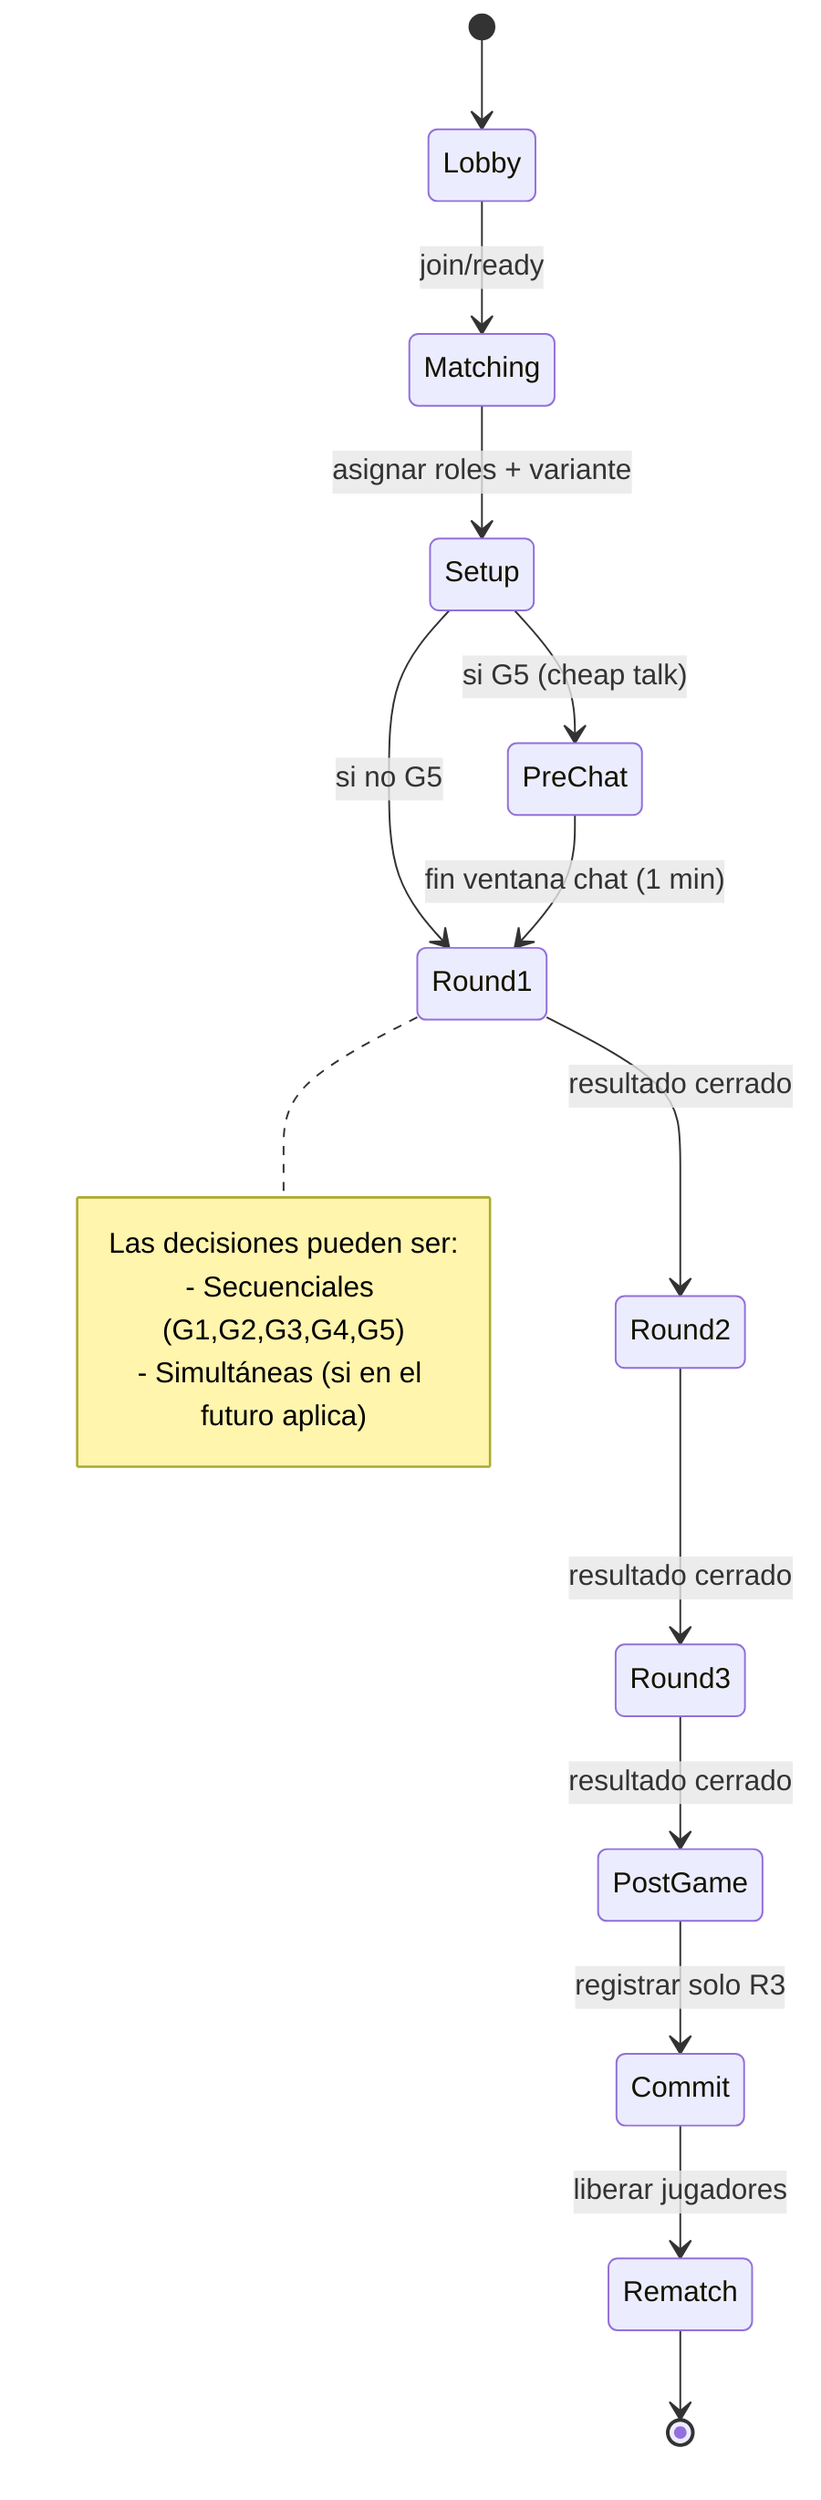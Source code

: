 stateDiagram-v2
  [*] --> Lobby
  Lobby --> Matching : join/ready
  Matching --> Setup : asignar roles + variante
  Setup --> PreChat : si G5 (cheap talk)
  Setup --> Round1 : si no G5
  PreChat --> Round1 : fin ventana chat (1 min)
  Round1 --> Round2 : resultado cerrado
  Round2 --> Round3 : resultado cerrado
  Round3 --> PostGame : resultado cerrado
  PostGame --> Commit : registrar solo R3
  Commit --> Rematch : liberar jugadores
  Rematch --> [*]

  note right of Round1
    Las decisiones pueden ser:
    - Secuenciales (G1,G2,G3,G4,G5)
    - Simultáneas (si en el futuro aplica)
  end note